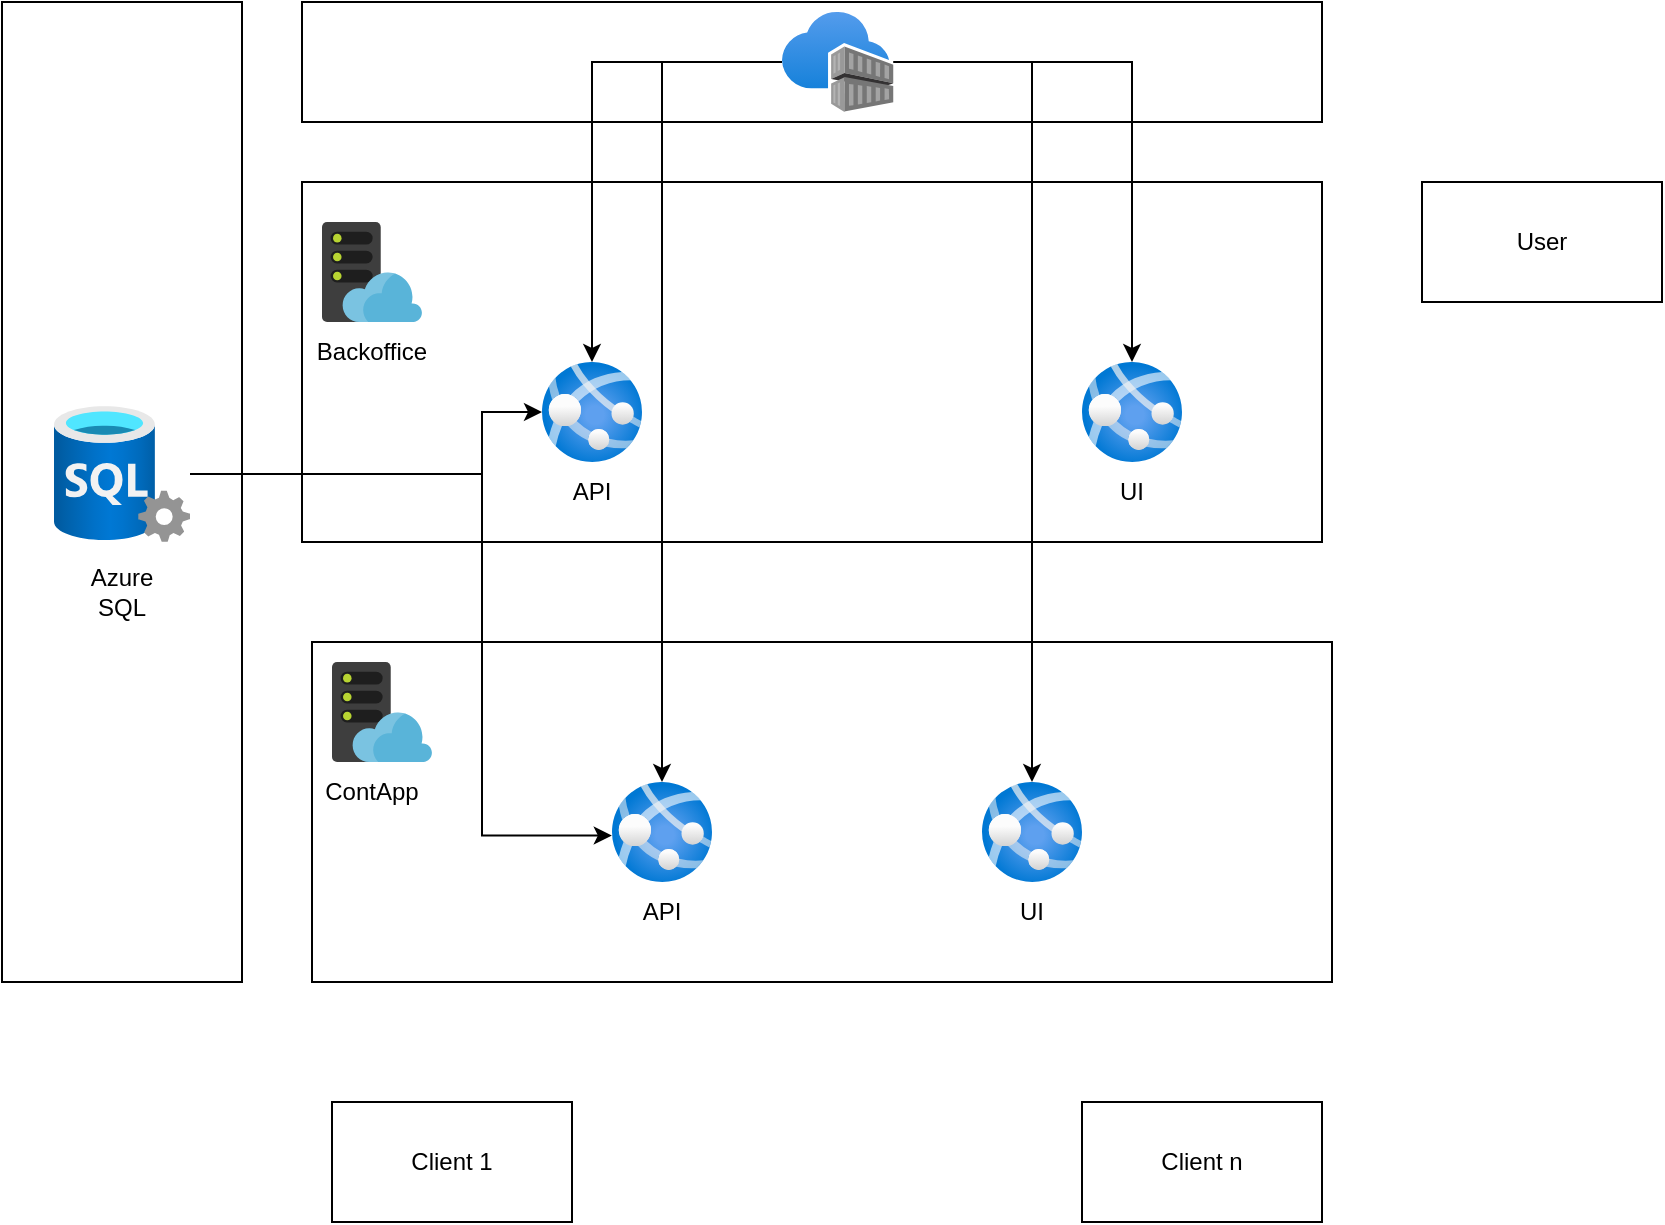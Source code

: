 <mxfile version="24.7.17">
  <diagram name="Página-1" id="1DTQwqfmlbvNaXZDGB6I">
    <mxGraphModel dx="1774" dy="2314" grid="1" gridSize="10" guides="1" tooltips="1" connect="1" arrows="1" fold="1" page="1" pageScale="1" pageWidth="827" pageHeight="1169" math="0" shadow="0">
      <root>
        <mxCell id="0" />
        <mxCell id="1" parent="0" />
        <mxCell id="GY9jMiIHQcub_ka2wnre-1" value="" style="rounded=0;whiteSpace=wrap;html=1;" vertex="1" parent="1">
          <mxGeometry x="10" y="20" width="510" height="180" as="geometry" />
        </mxCell>
        <mxCell id="GY9jMiIHQcub_ka2wnre-2" value="" style="rounded=0;whiteSpace=wrap;html=1;" vertex="1" parent="1">
          <mxGeometry x="15" y="250" width="510" height="170" as="geometry" />
        </mxCell>
        <mxCell id="GY9jMiIHQcub_ka2wnre-3" value="" style="image;sketch=0;aspect=fixed;html=1;points=[];align=center;fontSize=12;image=img/lib/mscae/WebHosting.svg;" vertex="1" parent="1">
          <mxGeometry x="20" y="40" width="50" height="50" as="geometry" />
        </mxCell>
        <mxCell id="GY9jMiIHQcub_ka2wnre-4" value="" style="image;aspect=fixed;html=1;points=[];align=center;fontSize=12;image=img/lib/azure2/compute/App_Services.svg;" vertex="1" parent="1">
          <mxGeometry x="130" y="110" width="50" height="50" as="geometry" />
        </mxCell>
        <mxCell id="GY9jMiIHQcub_ka2wnre-5" value="" style="image;aspect=fixed;html=1;points=[];align=center;fontSize=12;image=img/lib/azure2/compute/App_Services.svg;" vertex="1" parent="1">
          <mxGeometry x="400" y="110" width="50" height="50" as="geometry" />
        </mxCell>
        <mxCell id="GY9jMiIHQcub_ka2wnre-6" value="API" style="text;html=1;align=center;verticalAlign=middle;whiteSpace=wrap;rounded=0;" vertex="1" parent="1">
          <mxGeometry x="125" y="160" width="60" height="30" as="geometry" />
        </mxCell>
        <mxCell id="GY9jMiIHQcub_ka2wnre-7" value="UI" style="text;html=1;align=center;verticalAlign=middle;whiteSpace=wrap;rounded=0;" vertex="1" parent="1">
          <mxGeometry x="395" y="160" width="60" height="30" as="geometry" />
        </mxCell>
        <mxCell id="GY9jMiIHQcub_ka2wnre-9" value="" style="rounded=0;whiteSpace=wrap;html=1;" vertex="1" parent="1">
          <mxGeometry x="10" y="-70" width="510" height="60" as="geometry" />
        </mxCell>
        <mxCell id="GY9jMiIHQcub_ka2wnre-33" style="edgeStyle=orthogonalEdgeStyle;rounded=0;orthogonalLoop=1;jettySize=auto;html=1;" edge="1" parent="1" source="GY9jMiIHQcub_ka2wnre-10" target="GY9jMiIHQcub_ka2wnre-4">
          <mxGeometry relative="1" as="geometry" />
        </mxCell>
        <mxCell id="GY9jMiIHQcub_ka2wnre-34" style="edgeStyle=orthogonalEdgeStyle;rounded=0;orthogonalLoop=1;jettySize=auto;html=1;" edge="1" parent="1" source="GY9jMiIHQcub_ka2wnre-10" target="GY9jMiIHQcub_ka2wnre-17">
          <mxGeometry relative="1" as="geometry" />
        </mxCell>
        <mxCell id="GY9jMiIHQcub_ka2wnre-35" style="edgeStyle=orthogonalEdgeStyle;rounded=0;orthogonalLoop=1;jettySize=auto;html=1;" edge="1" parent="1" source="GY9jMiIHQcub_ka2wnre-10" target="GY9jMiIHQcub_ka2wnre-5">
          <mxGeometry relative="1" as="geometry" />
        </mxCell>
        <mxCell id="GY9jMiIHQcub_ka2wnre-36" style="edgeStyle=orthogonalEdgeStyle;rounded=0;orthogonalLoop=1;jettySize=auto;html=1;" edge="1" parent="1" source="GY9jMiIHQcub_ka2wnre-10" target="GY9jMiIHQcub_ka2wnre-18">
          <mxGeometry relative="1" as="geometry" />
        </mxCell>
        <mxCell id="GY9jMiIHQcub_ka2wnre-10" value="" style="image;aspect=fixed;html=1;points=[];align=center;fontSize=12;image=img/lib/azure2/containers/Container_Registries.svg;" vertex="1" parent="1">
          <mxGeometry x="250" y="-65" width="55.74" height="50" as="geometry" />
        </mxCell>
        <mxCell id="GY9jMiIHQcub_ka2wnre-13" value="Backoffice" style="text;html=1;align=center;verticalAlign=middle;whiteSpace=wrap;rounded=0;" vertex="1" parent="1">
          <mxGeometry x="15" y="90" width="60" height="30" as="geometry" />
        </mxCell>
        <mxCell id="GY9jMiIHQcub_ka2wnre-15" value="" style="image;sketch=0;aspect=fixed;html=1;points=[];align=center;fontSize=12;image=img/lib/mscae/WebHosting.svg;" vertex="1" parent="1">
          <mxGeometry x="25" y="260" width="50" height="50" as="geometry" />
        </mxCell>
        <mxCell id="GY9jMiIHQcub_ka2wnre-16" value="ContApp" style="text;html=1;align=center;verticalAlign=middle;whiteSpace=wrap;rounded=0;" vertex="1" parent="1">
          <mxGeometry x="15" y="310" width="60" height="30" as="geometry" />
        </mxCell>
        <mxCell id="GY9jMiIHQcub_ka2wnre-17" value="" style="image;aspect=fixed;html=1;points=[];align=center;fontSize=12;image=img/lib/azure2/compute/App_Services.svg;" vertex="1" parent="1">
          <mxGeometry x="165" y="320" width="50" height="50" as="geometry" />
        </mxCell>
        <mxCell id="GY9jMiIHQcub_ka2wnre-18" value="" style="image;aspect=fixed;html=1;points=[];align=center;fontSize=12;image=img/lib/azure2/compute/App_Services.svg;" vertex="1" parent="1">
          <mxGeometry x="350" y="320" width="50" height="50" as="geometry" />
        </mxCell>
        <mxCell id="GY9jMiIHQcub_ka2wnre-19" value="API" style="text;html=1;align=center;verticalAlign=middle;whiteSpace=wrap;rounded=0;" vertex="1" parent="1">
          <mxGeometry x="160" y="370" width="60" height="30" as="geometry" />
        </mxCell>
        <mxCell id="GY9jMiIHQcub_ka2wnre-20" value="UI" style="text;html=1;align=center;verticalAlign=middle;whiteSpace=wrap;rounded=0;" vertex="1" parent="1">
          <mxGeometry x="345" y="370" width="60" height="30" as="geometry" />
        </mxCell>
        <mxCell id="GY9jMiIHQcub_ka2wnre-23" value="" style="rounded=0;whiteSpace=wrap;html=1;" vertex="1" parent="1">
          <mxGeometry x="25" y="480" width="120" height="60" as="geometry" />
        </mxCell>
        <mxCell id="GY9jMiIHQcub_ka2wnre-24" value="Client 1" style="text;html=1;align=center;verticalAlign=middle;whiteSpace=wrap;rounded=0;" vertex="1" parent="1">
          <mxGeometry x="55" y="495" width="60" height="30" as="geometry" />
        </mxCell>
        <mxCell id="GY9jMiIHQcub_ka2wnre-25" value="" style="rounded=0;whiteSpace=wrap;html=1;" vertex="1" parent="1">
          <mxGeometry x="400" y="480" width="120" height="60" as="geometry" />
        </mxCell>
        <mxCell id="GY9jMiIHQcub_ka2wnre-26" value="Client n" style="text;html=1;align=center;verticalAlign=middle;whiteSpace=wrap;rounded=0;" vertex="1" parent="1">
          <mxGeometry x="430" y="495" width="60" height="30" as="geometry" />
        </mxCell>
        <mxCell id="GY9jMiIHQcub_ka2wnre-27" value="" style="rounded=0;whiteSpace=wrap;html=1;" vertex="1" parent="1">
          <mxGeometry x="570" y="20" width="120" height="60" as="geometry" />
        </mxCell>
        <mxCell id="GY9jMiIHQcub_ka2wnre-28" value="User" style="text;html=1;align=center;verticalAlign=middle;whiteSpace=wrap;rounded=0;" vertex="1" parent="1">
          <mxGeometry x="600" y="35" width="60" height="30" as="geometry" />
        </mxCell>
        <mxCell id="GY9jMiIHQcub_ka2wnre-29" value="" style="rounded=0;whiteSpace=wrap;html=1;" vertex="1" parent="1">
          <mxGeometry x="-140" y="-70" width="120" height="490" as="geometry" />
        </mxCell>
        <mxCell id="GY9jMiIHQcub_ka2wnre-38" style="edgeStyle=orthogonalEdgeStyle;rounded=0;orthogonalLoop=1;jettySize=auto;html=1;" edge="1" parent="1" source="GY9jMiIHQcub_ka2wnre-30" target="GY9jMiIHQcub_ka2wnre-4">
          <mxGeometry relative="1" as="geometry">
            <Array as="points">
              <mxPoint x="100" y="166" />
              <mxPoint x="100" y="135" />
            </Array>
          </mxGeometry>
        </mxCell>
        <mxCell id="GY9jMiIHQcub_ka2wnre-30" value="" style="image;aspect=fixed;html=1;points=[];align=center;fontSize=12;image=img/lib/azure2/databases/SQL_Server.svg;" vertex="1" parent="1">
          <mxGeometry x="-114" y="132" width="68" height="68" as="geometry" />
        </mxCell>
        <mxCell id="GY9jMiIHQcub_ka2wnre-31" value="Azure SQL" style="text;html=1;align=center;verticalAlign=middle;whiteSpace=wrap;rounded=0;" vertex="1" parent="1">
          <mxGeometry x="-110" y="210" width="60" height="30" as="geometry" />
        </mxCell>
        <mxCell id="GY9jMiIHQcub_ka2wnre-39" style="edgeStyle=orthogonalEdgeStyle;rounded=0;orthogonalLoop=1;jettySize=auto;html=1;entryX=-0.002;entryY=0.535;entryDx=0;entryDy=0;entryPerimeter=0;" edge="1" parent="1" source="GY9jMiIHQcub_ka2wnre-30" target="GY9jMiIHQcub_ka2wnre-17">
          <mxGeometry relative="1" as="geometry">
            <Array as="points">
              <mxPoint x="100" y="166" />
              <mxPoint x="100" y="347" />
            </Array>
          </mxGeometry>
        </mxCell>
      </root>
    </mxGraphModel>
  </diagram>
</mxfile>
